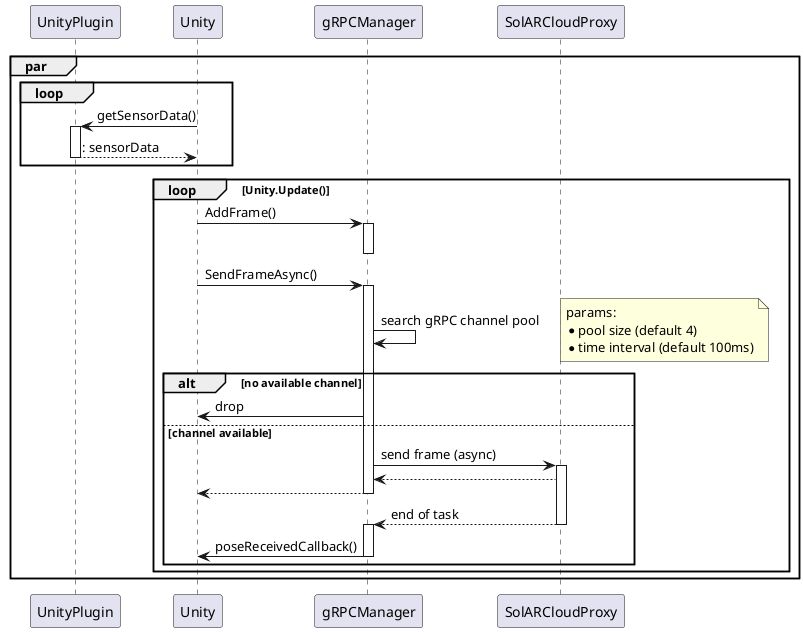 @startuml

par
  loop
    UnityPlugin <- Unity : getSensorData()
    activate UnityPlugin
    return : sensorData
    deactivate UnityPlugin
  end
  loop Unity.Update()
    Unity -> gRPCManager : AddFrame()
    activate gRPCManager
    deactivate gRPCManager
    Unity -> gRPCManager : SendFrameAsync()
    activate gRPCManager
    gRPCManager -> gRPCManager : search gRPC channel pool
    note right : params:\n* pool size (default 4)\n* time interval (default 100ms) 
    alt no available channel
        gRPCManager -> Unity : drop
    else channel available
        gRPCManager -> SolARCloudProxy : send frame (async)
        activate SolARCloudProxy
        gRPCManager <-- SolARCloudProxy
        gRPCManager --> Unity
        deactivate gRPCManager
        SolARCloudProxy --> gRPCManager : end of task
        deactivate SolARCloudProxy
        activate gRPCManager
        gRPCManager -> Unity : poseReceivedCallback()
        deactivate gRPCManager
    end

  end
end
@enduml